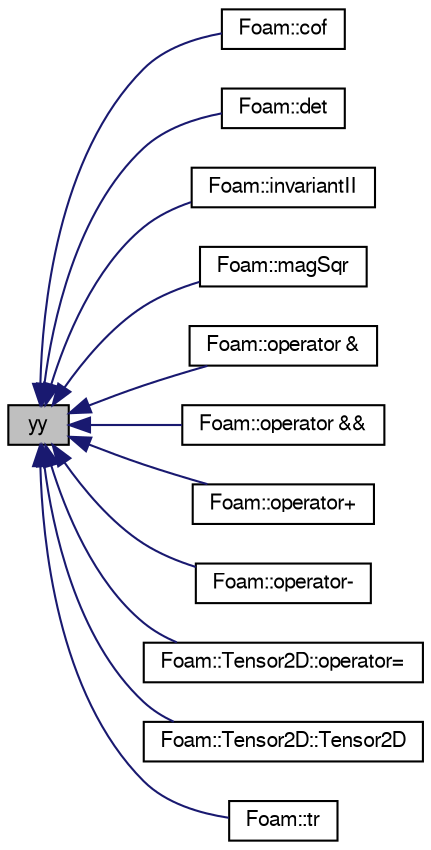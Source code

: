 digraph "yy"
{
  bgcolor="transparent";
  edge [fontname="FreeSans",fontsize="10",labelfontname="FreeSans",labelfontsize="10"];
  node [fontname="FreeSans",fontsize="10",shape=record];
  rankdir="LR";
  Node39 [label="yy",height=0.2,width=0.4,color="black", fillcolor="grey75", style="filled", fontcolor="black"];
  Node39 -> Node40 [dir="back",color="midnightblue",fontsize="10",style="solid",fontname="FreeSans"];
  Node40 [label="Foam::cof",height=0.2,width=0.4,color="black",URL="$a21124.html#aea93a5e6bace31395defbd69d2fb296a",tooltip="Return the cofactor symmetric tensor of a symmetric tensor. "];
  Node39 -> Node41 [dir="back",color="midnightblue",fontsize="10",style="solid",fontname="FreeSans"];
  Node41 [label="Foam::det",height=0.2,width=0.4,color="black",URL="$a21124.html#a7c2b089769096e4b01a1572971b97436",tooltip="Return the determinant of a symmetric tensor. "];
  Node39 -> Node42 [dir="back",color="midnightblue",fontsize="10",style="solid",fontname="FreeSans"];
  Node42 [label="Foam::invariantII",height=0.2,width=0.4,color="black",URL="$a21124.html#a80f4a4e114b95296270a2d1b8cf1d047",tooltip="Return the 2nd invariant of a symmetric tensor. "];
  Node39 -> Node43 [dir="back",color="midnightblue",fontsize="10",style="solid",fontname="FreeSans"];
  Node43 [label="Foam::magSqr",height=0.2,width=0.4,color="black",URL="$a21124.html#a3434a09ac3b9ac5cc5618051c4140b73"];
  Node39 -> Node44 [dir="back",color="midnightblue",fontsize="10",style="solid",fontname="FreeSans"];
  Node44 [label="Foam::operator &",height=0.2,width=0.4,color="black",URL="$a21124.html#a3c74747d6d7cb4bd14c14dbf1c31abc0",tooltip="Inner-product between two symmetric tensors. "];
  Node39 -> Node45 [dir="back",color="midnightblue",fontsize="10",style="solid",fontname="FreeSans"];
  Node45 [label="Foam::operator &&",height=0.2,width=0.4,color="black",URL="$a21124.html#a5d2b09aa740cf53c1cae5ecb3c87bd6b",tooltip="Double-dot-product between a symmetric tensor and a symmetric tensor. "];
  Node39 -> Node46 [dir="back",color="midnightblue",fontsize="10",style="solid",fontname="FreeSans"];
  Node46 [label="Foam::operator+",height=0.2,width=0.4,color="black",URL="$a21124.html#a70766d7af9f52b534271768d8ee3b539"];
  Node39 -> Node47 [dir="back",color="midnightblue",fontsize="10",style="solid",fontname="FreeSans"];
  Node47 [label="Foam::operator-",height=0.2,width=0.4,color="black",URL="$a21124.html#a9d430e44ce41add1d94be3e64a5ae9b7"];
  Node39 -> Node48 [dir="back",color="midnightblue",fontsize="10",style="solid",fontname="FreeSans"];
  Node48 [label="Foam::Tensor2D::operator=",height=0.2,width=0.4,color="black",URL="$a28390.html#ac3b8fbffd046696a09381bb472c36b54",tooltip="Copy SymmTensor2D. "];
  Node39 -> Node49 [dir="back",color="midnightblue",fontsize="10",style="solid",fontname="FreeSans"];
  Node49 [label="Foam::Tensor2D::Tensor2D",height=0.2,width=0.4,color="black",URL="$a28390.html#a12f47dffd60bba9218eec4b6871bcc62",tooltip="Construct given SymmTensor2D. "];
  Node39 -> Node50 [dir="back",color="midnightblue",fontsize="10",style="solid",fontname="FreeSans"];
  Node50 [label="Foam::tr",height=0.2,width=0.4,color="black",URL="$a21124.html#a336cda5ce055ab8169f63e2d8bc4b787",tooltip="Return the trace of a symmetric tensor. "];
}
